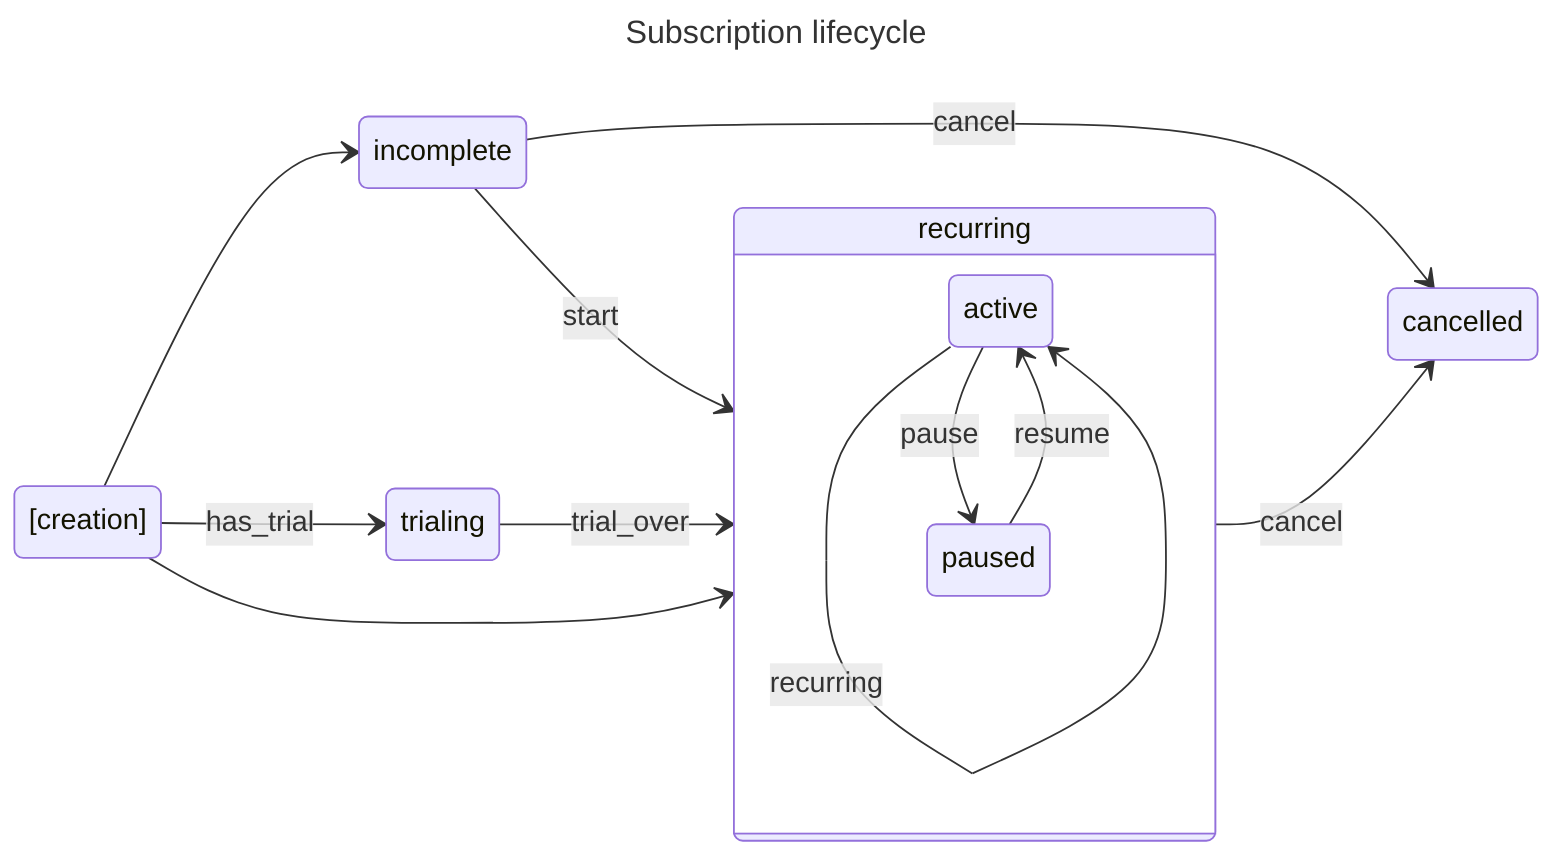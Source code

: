 ---
title: Subscription lifecycle
---
stateDiagram-v2
  direction LR
  [creation] --> incomplete
  [creation] --> trialing: has_trial
  [creation] --> recurring
  trialing --> recurring: trial_over
  incomplete --> recurring: start
  state recurring {
    active --> active: recurring
    active --> paused: pause
    paused --> active: resume
  }
  incomplete --> cancelled: cancel
  recurring --> cancelled: cancel